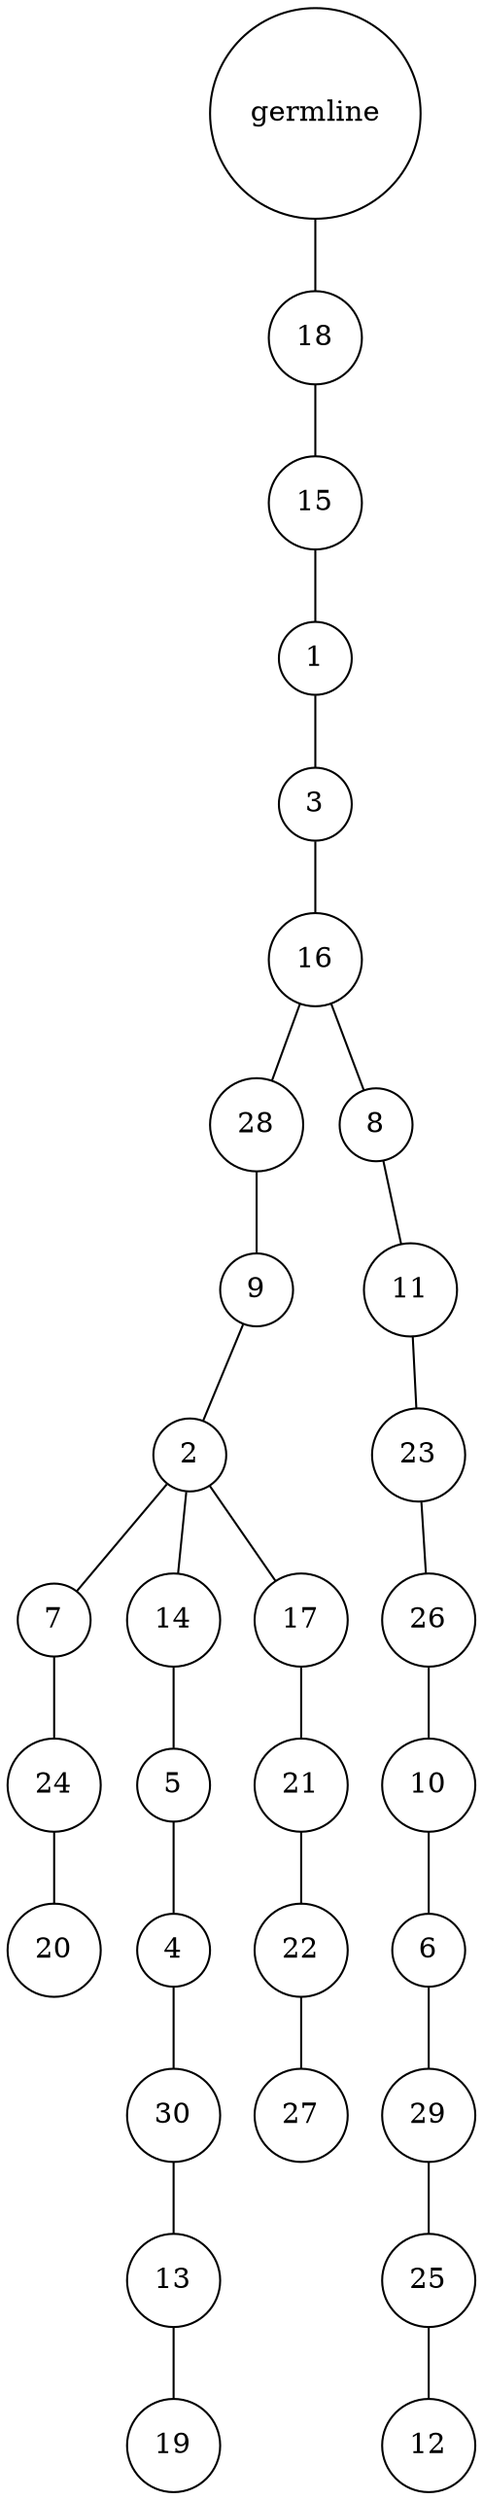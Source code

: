 graph {
	rankdir=UD;
	splines=line;
	node [shape=circle]
	"0x7fa46550e4f0" [label="germline"];
	"0x7fa46550e520" [label="18"];
	"0x7fa46550e4f0" -- "0x7fa46550e520" ;
	"0x7fa46550e550" [label="15"];
	"0x7fa46550e520" -- "0x7fa46550e550" ;
	"0x7fa46550e580" [label="1"];
	"0x7fa46550e550" -- "0x7fa46550e580" ;
	"0x7fa46550e5b0" [label="3"];
	"0x7fa46550e580" -- "0x7fa46550e5b0" ;
	"0x7fa46550e5e0" [label="16"];
	"0x7fa46550e5b0" -- "0x7fa46550e5e0" ;
	"0x7fa46550e610" [label="28"];
	"0x7fa46550e5e0" -- "0x7fa46550e610" ;
	"0x7fa46550e640" [label="9"];
	"0x7fa46550e610" -- "0x7fa46550e640" ;
	"0x7fa46550e670" [label="2"];
	"0x7fa46550e640" -- "0x7fa46550e670" ;
	"0x7fa46550e6a0" [label="7"];
	"0x7fa46550e670" -- "0x7fa46550e6a0" ;
	"0x7fa46550e6d0" [label="24"];
	"0x7fa46550e6a0" -- "0x7fa46550e6d0" ;
	"0x7fa46550e700" [label="20"];
	"0x7fa46550e6d0" -- "0x7fa46550e700" ;
	"0x7fa46550e730" [label="14"];
	"0x7fa46550e670" -- "0x7fa46550e730" ;
	"0x7fa46550e760" [label="5"];
	"0x7fa46550e730" -- "0x7fa46550e760" ;
	"0x7fa46550e790" [label="4"];
	"0x7fa46550e760" -- "0x7fa46550e790" ;
	"0x7fa46550e7c0" [label="30"];
	"0x7fa46550e790" -- "0x7fa46550e7c0" ;
	"0x7fa46550e7f0" [label="13"];
	"0x7fa46550e7c0" -- "0x7fa46550e7f0" ;
	"0x7fa46550e820" [label="19"];
	"0x7fa46550e7f0" -- "0x7fa46550e820" ;
	"0x7fa46550e850" [label="17"];
	"0x7fa46550e670" -- "0x7fa46550e850" ;
	"0x7fa46550e880" [label="21"];
	"0x7fa46550e850" -- "0x7fa46550e880" ;
	"0x7fa46550e8b0" [label="22"];
	"0x7fa46550e880" -- "0x7fa46550e8b0" ;
	"0x7fa46550e8e0" [label="27"];
	"0x7fa46550e8b0" -- "0x7fa46550e8e0" ;
	"0x7fa46550e910" [label="8"];
	"0x7fa46550e5e0" -- "0x7fa46550e910" ;
	"0x7fa46550e940" [label="11"];
	"0x7fa46550e910" -- "0x7fa46550e940" ;
	"0x7fa46550e970" [label="23"];
	"0x7fa46550e940" -- "0x7fa46550e970" ;
	"0x7fa46550e9a0" [label="26"];
	"0x7fa46550e970" -- "0x7fa46550e9a0" ;
	"0x7fa46550e9d0" [label="10"];
	"0x7fa46550e9a0" -- "0x7fa46550e9d0" ;
	"0x7fa46550ea00" [label="6"];
	"0x7fa46550e9d0" -- "0x7fa46550ea00" ;
	"0x7fa46550ea30" [label="29"];
	"0x7fa46550ea00" -- "0x7fa46550ea30" ;
	"0x7fa46550ea60" [label="25"];
	"0x7fa46550ea30" -- "0x7fa46550ea60" ;
	"0x7fa46550ea90" [label="12"];
	"0x7fa46550ea60" -- "0x7fa46550ea90" ;
}
